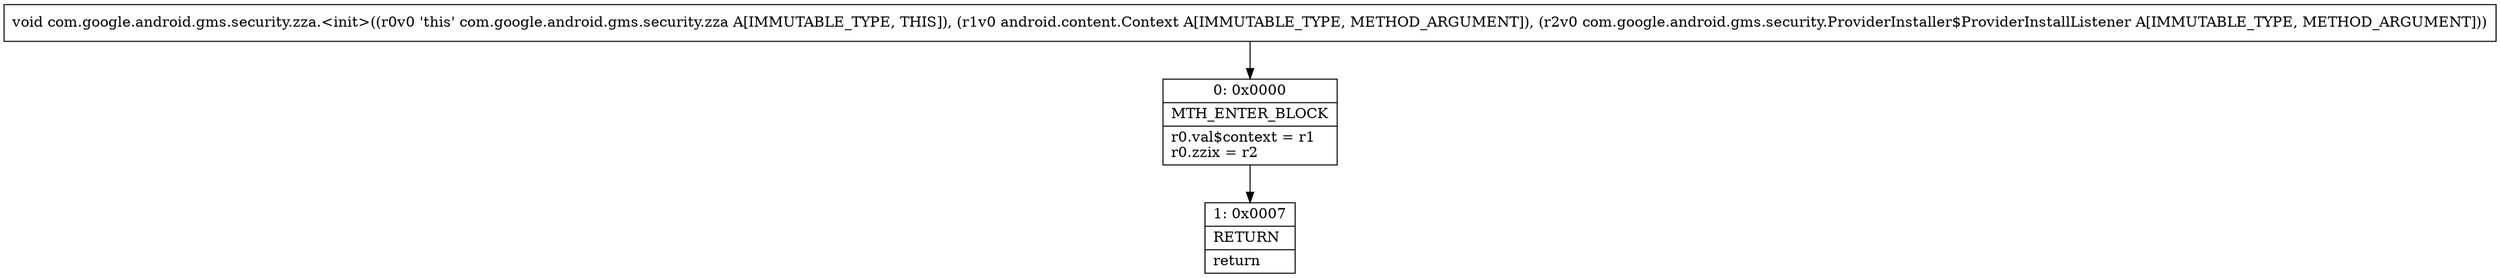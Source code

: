 digraph "CFG forcom.google.android.gms.security.zza.\<init\>(Landroid\/content\/Context;Lcom\/google\/android\/gms\/security\/ProviderInstaller$ProviderInstallListener;)V" {
Node_0 [shape=record,label="{0\:\ 0x0000|MTH_ENTER_BLOCK\l|r0.val$context = r1\lr0.zzix = r2\l}"];
Node_1 [shape=record,label="{1\:\ 0x0007|RETURN\l|return\l}"];
MethodNode[shape=record,label="{void com.google.android.gms.security.zza.\<init\>((r0v0 'this' com.google.android.gms.security.zza A[IMMUTABLE_TYPE, THIS]), (r1v0 android.content.Context A[IMMUTABLE_TYPE, METHOD_ARGUMENT]), (r2v0 com.google.android.gms.security.ProviderInstaller$ProviderInstallListener A[IMMUTABLE_TYPE, METHOD_ARGUMENT])) }"];
MethodNode -> Node_0;
Node_0 -> Node_1;
}

